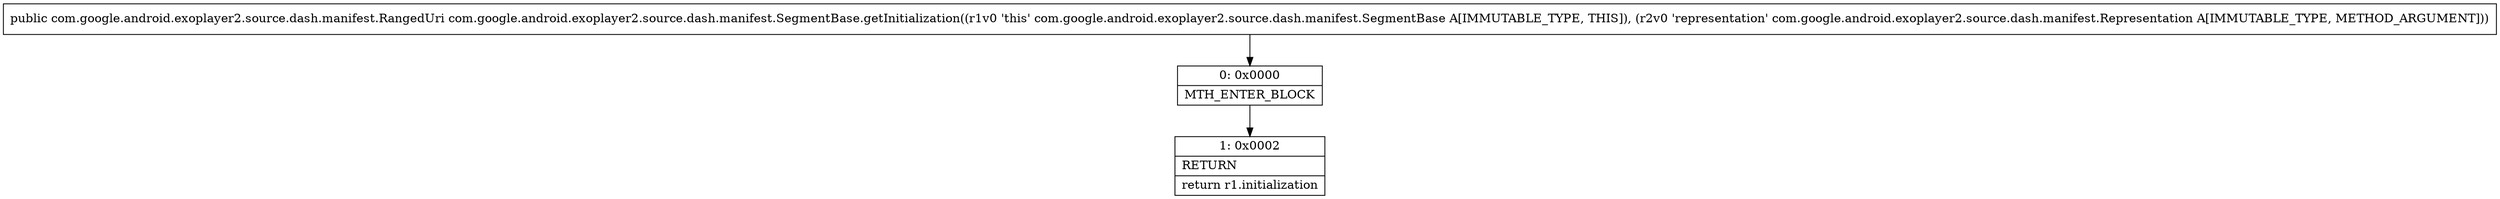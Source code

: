 digraph "CFG forcom.google.android.exoplayer2.source.dash.manifest.SegmentBase.getInitialization(Lcom\/google\/android\/exoplayer2\/source\/dash\/manifest\/Representation;)Lcom\/google\/android\/exoplayer2\/source\/dash\/manifest\/RangedUri;" {
Node_0 [shape=record,label="{0\:\ 0x0000|MTH_ENTER_BLOCK\l}"];
Node_1 [shape=record,label="{1\:\ 0x0002|RETURN\l|return r1.initialization\l}"];
MethodNode[shape=record,label="{public com.google.android.exoplayer2.source.dash.manifest.RangedUri com.google.android.exoplayer2.source.dash.manifest.SegmentBase.getInitialization((r1v0 'this' com.google.android.exoplayer2.source.dash.manifest.SegmentBase A[IMMUTABLE_TYPE, THIS]), (r2v0 'representation' com.google.android.exoplayer2.source.dash.manifest.Representation A[IMMUTABLE_TYPE, METHOD_ARGUMENT])) }"];
MethodNode -> Node_0;
Node_0 -> Node_1;
}

